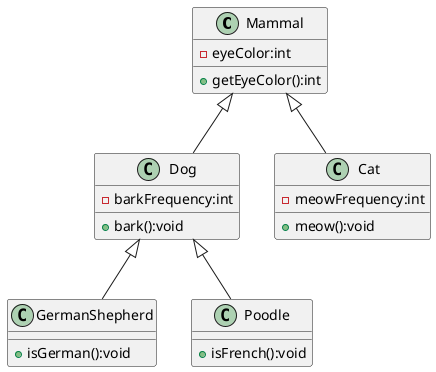 @startuml Abstraction
class Mammal {
    -eyeColor:int
    +getEyeColor():int
}

class Dog extends Mammal {
    -barkFrequency:int
    +bark():void
}

class Cat extends Mammal {
    -meowFrequency:int
    +meow():void
}

class GermanShepherd extends Dog {
    +isGerman():void
}

class Poodle extends Dog {
    +isFrench():void
}
@enduml

